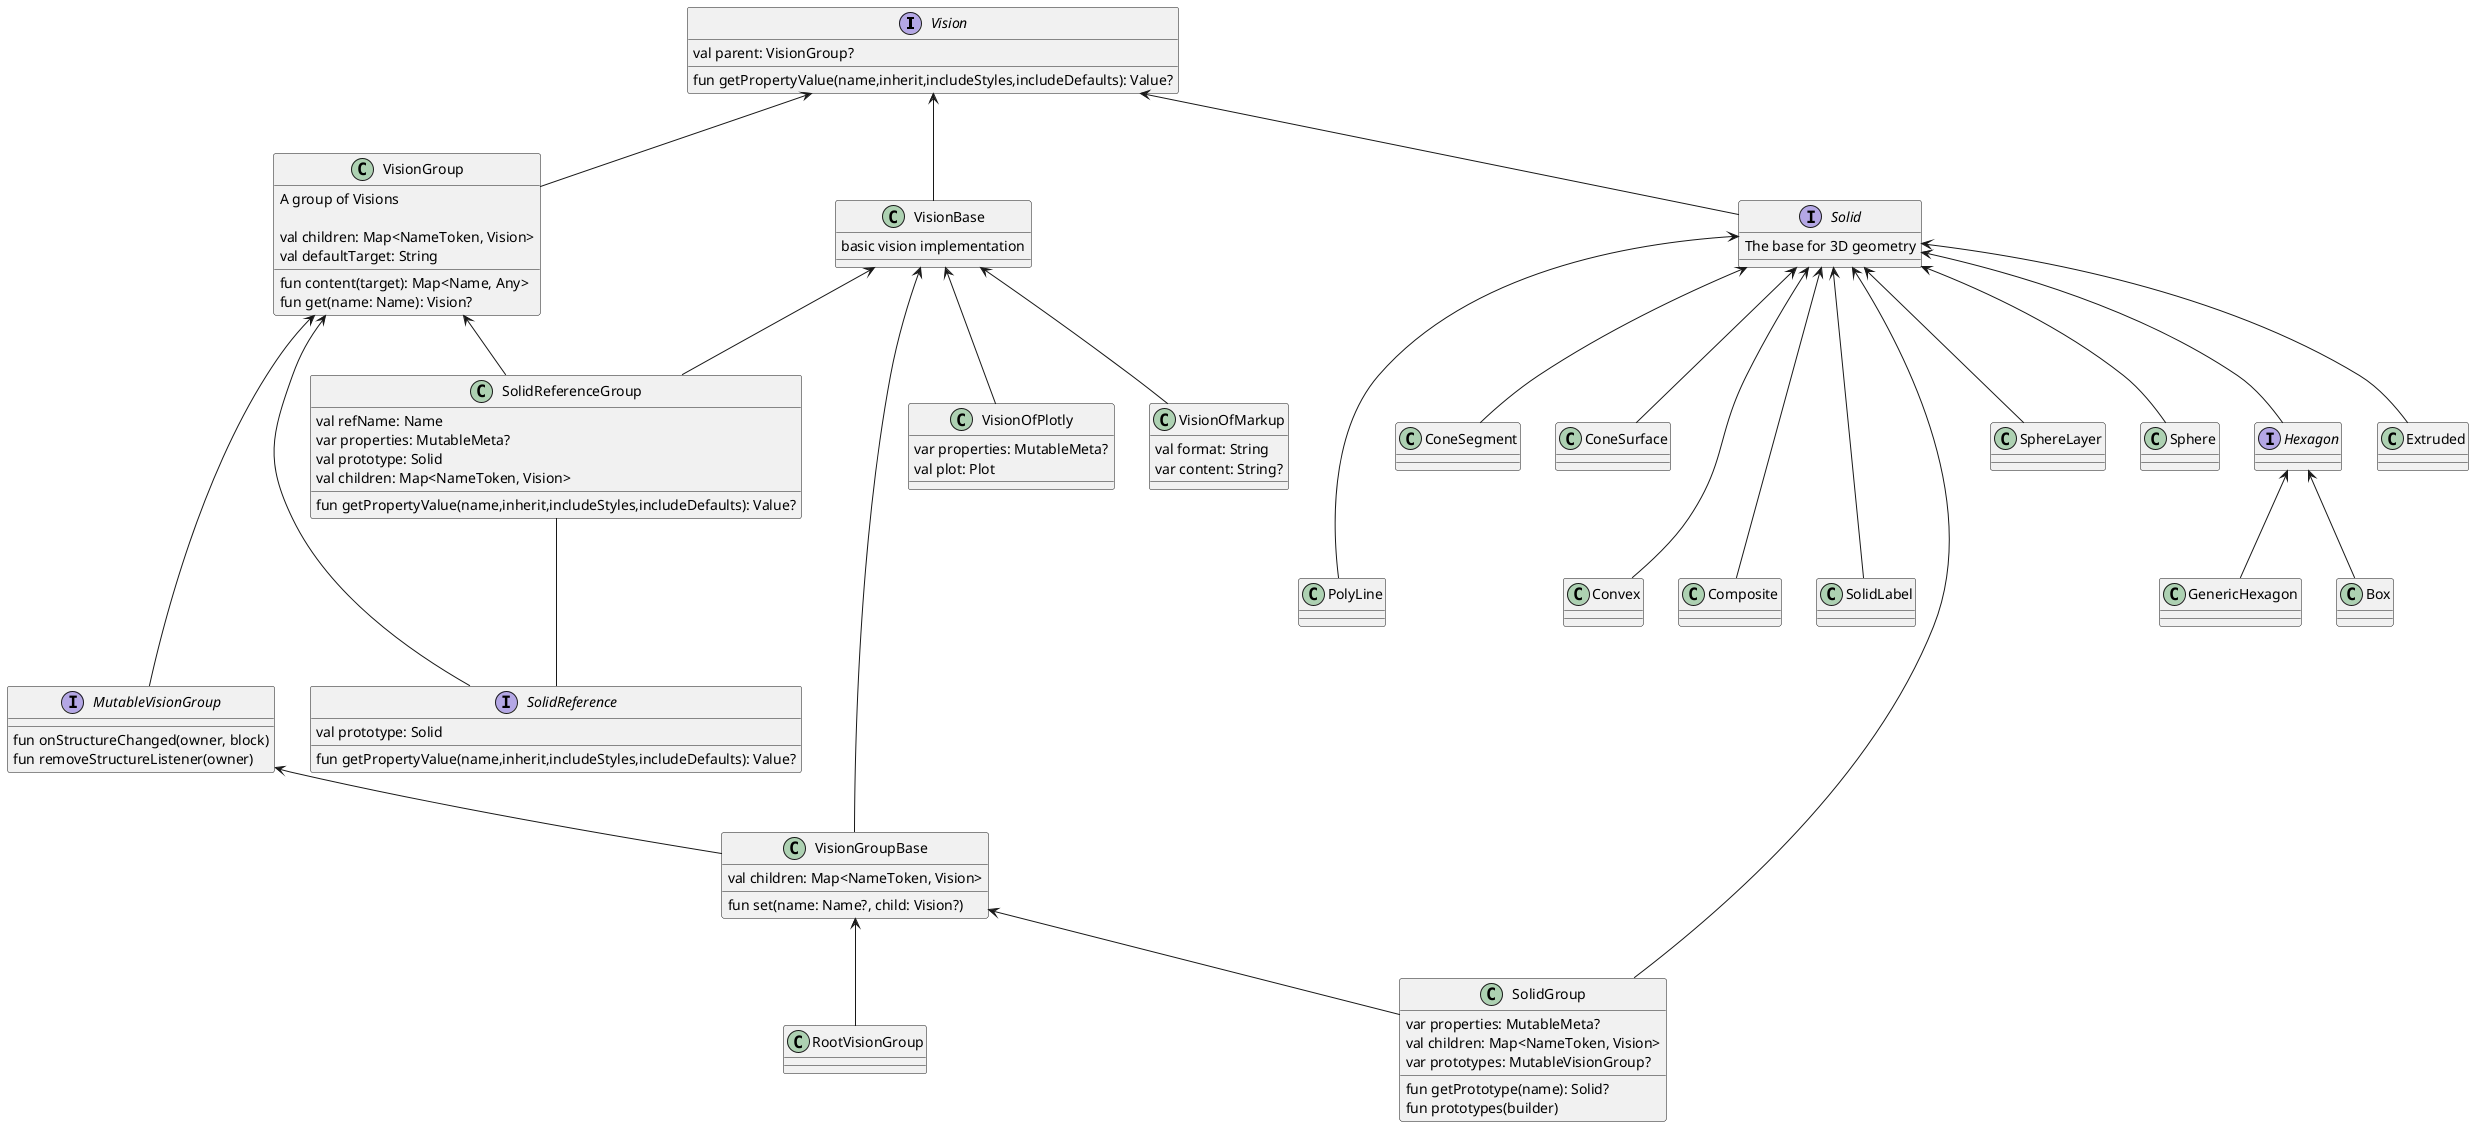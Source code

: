 @startuml
'https://plantuml.com/class-diagram

interface Vision{
    val parent: VisionGroup?
    fun getPropertyValue(name,inherit,includeStyles,includeDefaults): Value?
}

interface Solid{
    The base for 3D geometry
}
Vision <-- Solid

class VisionGroup{
    A group of Visions

    val children: Map<NameToken, Vision>
    val defaultTarget: String

    fun content(target): Map<Name, Any>
    fun get(name: Name): Vision?
}
Vision <-- VisionGroup

class VisionBase{
    basic vision implementation
}
Vision <-- VisionBase


class SolidLabel
Solid <--- SolidLabel

class SolidGroup{
    var properties: MutableMeta?
    val children: Map<NameToken, Vision>
    var prototypes: MutableVisionGroup?

    fun getPrototype(name): Solid?
    fun prototypes(builder)
}
Solid <--- SolidGroup
VisionGroupBase <-- SolidGroup

class SphereLayer
Solid <-- SphereLayer

class Sphere
Solid <-- Sphere

class Box
Hexagon <-- Box

class GenericHexagon
Hexagon <-- GenericHexagon

class Extruded
Solid <-- Extruded


class PolyLine
Solid <--- PolyLine


interface Hexagon
Solid <-- Hexagon

class ConeSegment
Solid <-- ConeSegment

class ConeSurface
Solid <-- ConeSurface


class Convex
Solid <--- Convex

class Composite
Solid <--- Composite


interface SolidReference{
    val prototype: Solid
    fun getPropertyValue(name,inherit,includeStyles,includeDefaults): Value?
}
VisionGroup <---- SolidReference
SolidReferenceGroup -- SolidReference

class SolidReferenceGroup{
    val refName: Name
    var properties: MutableMeta?
    val prototype: Solid
    val children: Map<NameToken, Vision>
    fun getPropertyValue(name,inherit,includeStyles,includeDefaults): Value?
}
VisionBase <-- SolidReferenceGroup
VisionGroup <-- SolidReferenceGroup

interface MutableVisionGroup{
    fun onStructureChanged(owner, block)
    fun removeStructureListener(owner)
}
VisionGroup <---- MutableVisionGroup

class VisionGroupBase{
    val children: Map<NameToken, Vision>
    fun set(name: Name?, child: Vision?)
}
VisionBase <-- VisionGroupBase
MutableVisionGroup <-- VisionGroupBase

class RootVisionGroup
VisionGroupBase <-- RootVisionGroup

class VisionOfPlotly{
     var properties: MutableMeta?
     val plot: Plot
}
VisionBase <-- VisionOfPlotly

class VisionOfMarkup{
    val format: String
    var content: String?
}
VisionBase <-- VisionOfMarkup
@enduml